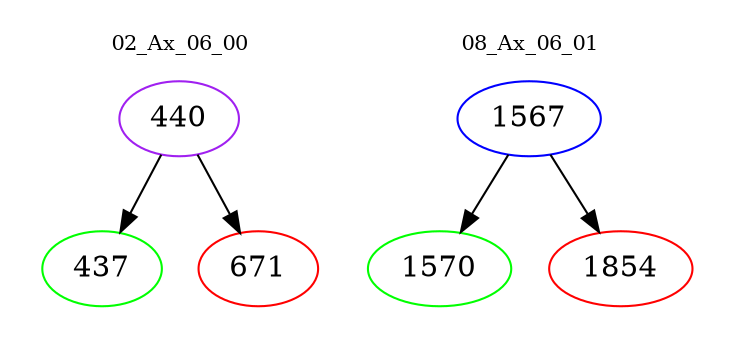 digraph{
subgraph cluster_0 {
color = white
label = "02_Ax_06_00";
fontsize=10;
T0_440 [label="440", color="purple"]
T0_440 -> T0_437 [color="black"]
T0_437 [label="437", color="green"]
T0_440 -> T0_671 [color="black"]
T0_671 [label="671", color="red"]
}
subgraph cluster_1 {
color = white
label = "08_Ax_06_01";
fontsize=10;
T1_1567 [label="1567", color="blue"]
T1_1567 -> T1_1570 [color="black"]
T1_1570 [label="1570", color="green"]
T1_1567 -> T1_1854 [color="black"]
T1_1854 [label="1854", color="red"]
}
}

